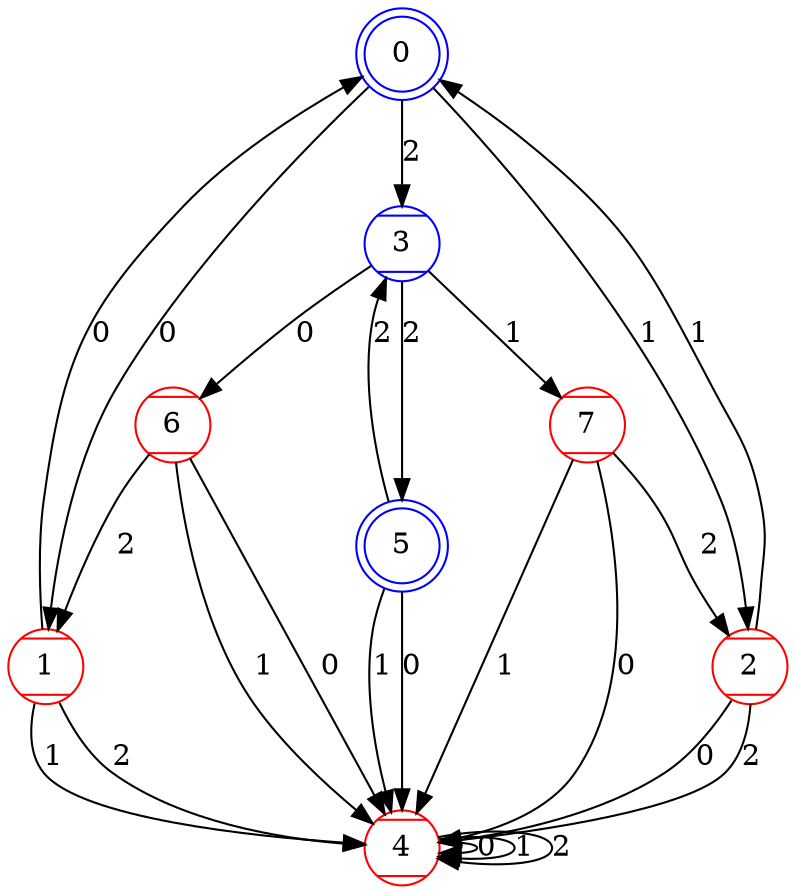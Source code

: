 digraph{
0 [color=blue, style=striped, shape=doublecircle]
1 [color=red, style=striped, shape=Mcircle]
2 [color=red, style=striped, shape=Mcircle]
3 [color=blue, style=striped, shape=Mcircle]
4 [color=red, style=striped, shape=Mcircle]
5 [color=blue, style=striped, shape=doublecircle]
6 [color=red, style=striped, shape=Mcircle]
7 [color=red, style=striped, shape=Mcircle]
0->1 [label=0]
0->2 [label=1]
0->3 [label=2]
1->0 [label=0]
1->4 [label=1]
1->4 [label=2]
2->4 [label=0]
2->0 [label=1]
2->4 [label=2]
3->6 [label=0]
3->7 [label=1]
3->5 [label=2]
4->4 [label=0]
4->4 [label=1]
4->4 [label=2]
5->4 [label=0]
5->4 [label=1]
5->3 [label=2]
6->4 [label=0]
6->4 [label=1]
6->1 [label=2]
7->4 [label=0]
7->4 [label=1]
7->2 [label=2]
}
